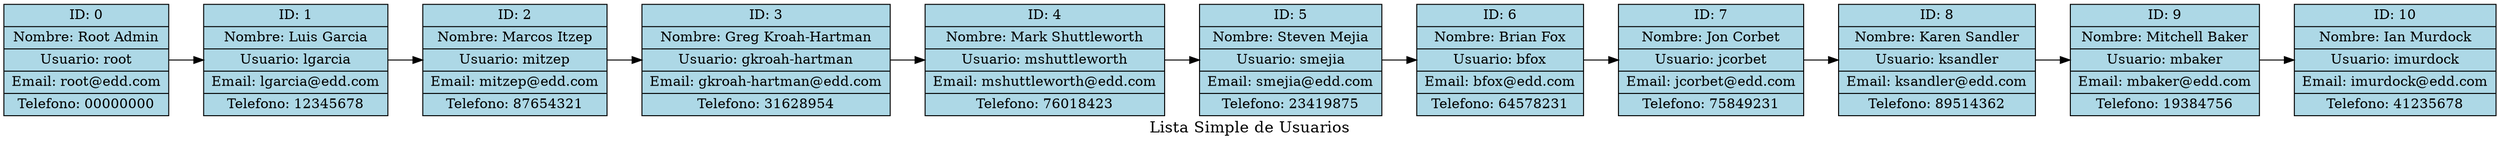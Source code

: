 digraph G {
    rankdir=LR;
    node [shape=record, style=filled, fillcolor=lightblue];
    label="Lista Simple de Usuarios";
    fontsize=16;
    user0 [label="ID: 0|Nombre: Root Admin|Usuario: root|Email: root@edd.com|Telefono: 00000000"];
    user0 -> user1;
    user1 [label="ID: 1|Nombre: Luis Garcia|Usuario: lgarcia|Email: lgarcia@edd.com|Telefono: 12345678"];
    user1 -> user2;
    user2 [label="ID: 2|Nombre: Marcos Itzep|Usuario: mitzep|Email: mitzep@edd.com|Telefono: 87654321"];
    user2 -> user3;
    user3 [label="ID: 3|Nombre: Greg Kroah-Hartman|Usuario: gkroah-hartman|Email: gkroah-hartman@edd.com|Telefono: 31628954"];
    user3 -> user4;
    user4 [label="ID: 4|Nombre: Mark Shuttleworth|Usuario: mshuttleworth|Email: mshuttleworth@edd.com|Telefono: 76018423"];
    user4 -> user5;
    user5 [label="ID: 5|Nombre: Steven Mejia|Usuario: smejia|Email: smejia@edd.com|Telefono: 23419875"];
    user5 -> user6;
    user6 [label="ID: 6|Nombre: Brian Fox|Usuario: bfox|Email: bfox@edd.com|Telefono: 64578231"];
    user6 -> user7;
    user7 [label="ID: 7|Nombre: Jon Corbet|Usuario: jcorbet|Email: jcorbet@edd.com|Telefono: 75849231"];
    user7 -> user8;
    user8 [label="ID: 8|Nombre: Karen Sandler|Usuario: ksandler|Email: ksandler@edd.com|Telefono: 89514362"];
    user8 -> user9;
    user9 [label="ID: 9|Nombre: Mitchell Baker|Usuario: mbaker|Email: mbaker@edd.com|Telefono: 19384756"];
    user9 -> user10;
    user10 [label="ID: 10|Nombre: Ian Murdock|Usuario: imurdock|Email: imurdock@edd.com|Telefono: 41235678"];
}
